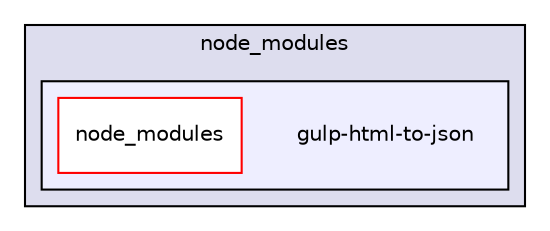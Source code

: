 digraph "gulp-src/node_modules/gulp-html-to-json" {
  compound=true
  node [ fontsize="10", fontname="Helvetica"];
  edge [ labelfontsize="10", labelfontname="Helvetica"];
  subgraph clusterdir_0bffc950724b645a8d9120b028596a49 {
    graph [ bgcolor="#ddddee", pencolor="black", label="node_modules" fontname="Helvetica", fontsize="10", URL="dir_0bffc950724b645a8d9120b028596a49.html"]
  subgraph clusterdir_dcf9cc7389cfbb1e17902206216b29d8 {
    graph [ bgcolor="#eeeeff", pencolor="black", label="" URL="dir_dcf9cc7389cfbb1e17902206216b29d8.html"];
    dir_dcf9cc7389cfbb1e17902206216b29d8 [shape=plaintext label="gulp-html-to-json"];
    dir_e285bd5bca29aba0a0109aa778e1b5d6 [shape=box label="node_modules" color="red" fillcolor="white" style="filled" URL="dir_e285bd5bca29aba0a0109aa778e1b5d6.html"];
  }
  }
}
